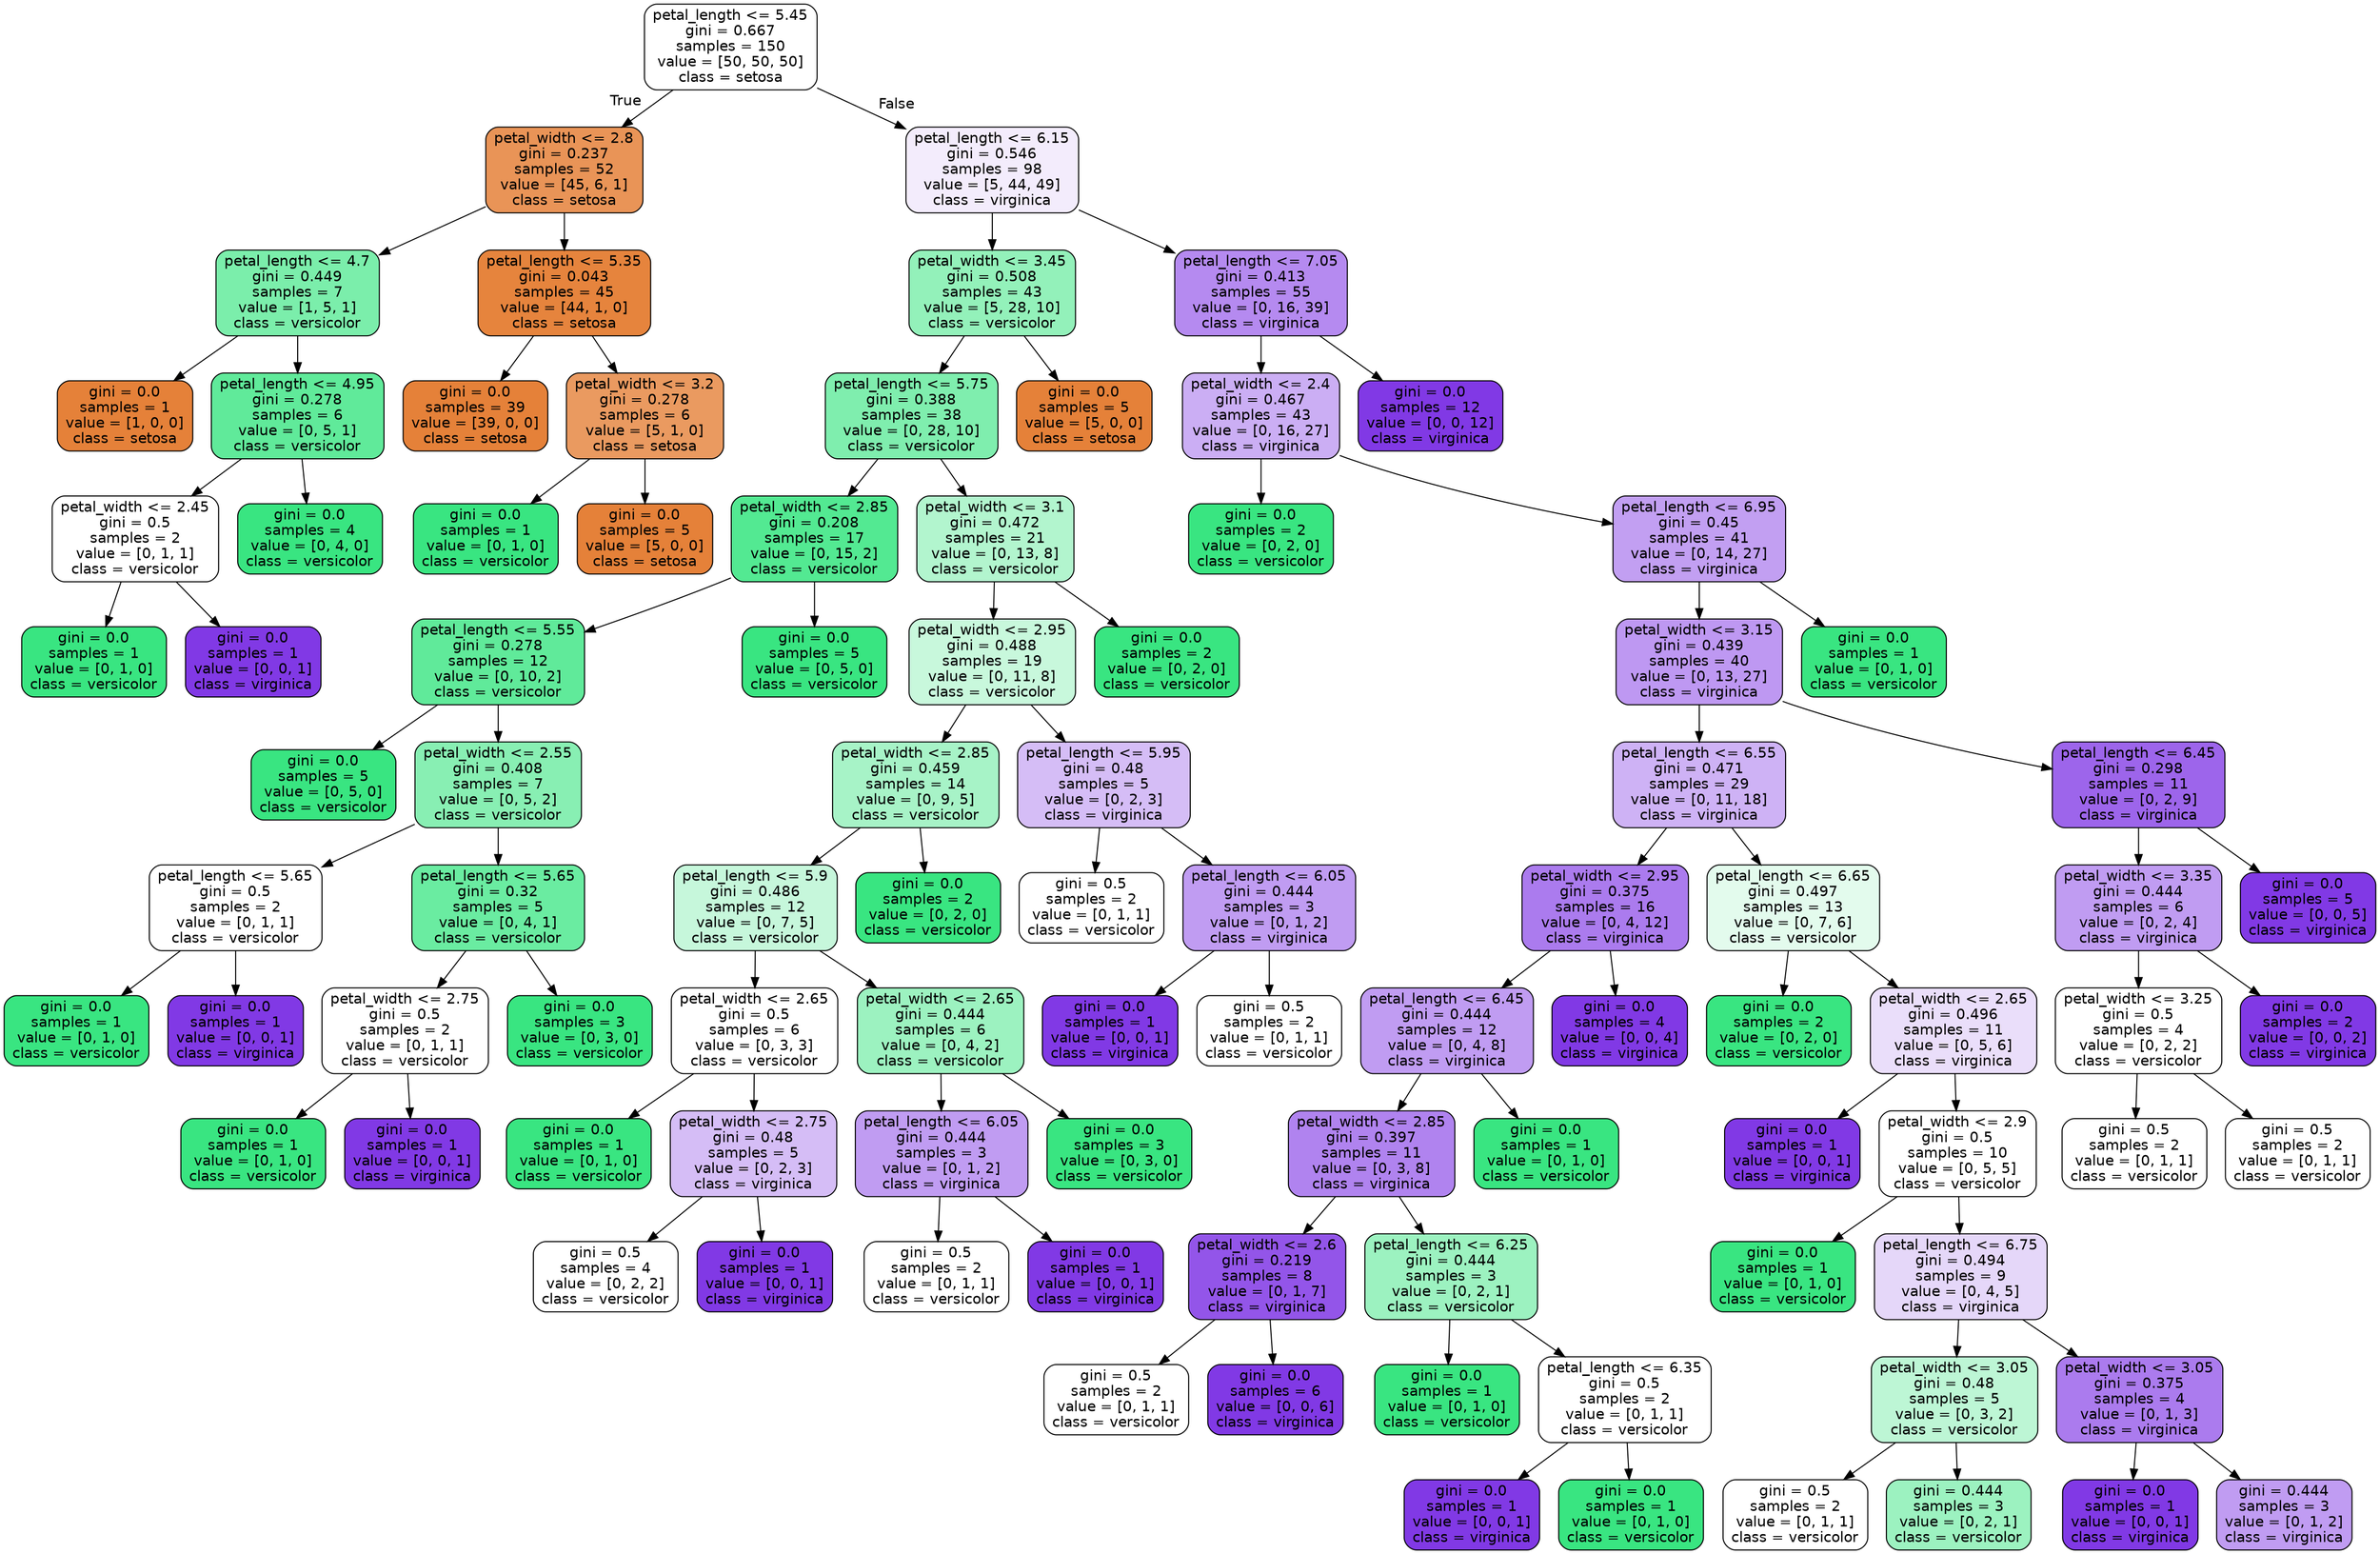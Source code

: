 digraph Tree {
node [shape=box, style="filled, rounded", color="black", fontname=helvetica] ;
edge [fontname=helvetica] ;
0 [label="petal_length <= 5.45\ngini = 0.667\nsamples = 150\nvalue = [50, 50, 50]\nclass = setosa", fillcolor="#e5813900"] ;
1 [label="petal_width <= 2.8\ngini = 0.237\nsamples = 52\nvalue = [45, 6, 1]\nclass = setosa", fillcolor="#e58139d8"] ;
0 -> 1 [labeldistance=2.5, labelangle=45, headlabel="True"] ;
2 [label="petal_length <= 4.7\ngini = 0.449\nsamples = 7\nvalue = [1, 5, 1]\nclass = versicolor", fillcolor="#39e581aa"] ;
1 -> 2 ;
3 [label="gini = 0.0\nsamples = 1\nvalue = [1, 0, 0]\nclass = setosa", fillcolor="#e58139ff"] ;
2 -> 3 ;
4 [label="petal_length <= 4.95\ngini = 0.278\nsamples = 6\nvalue = [0, 5, 1]\nclass = versicolor", fillcolor="#39e581cc"] ;
2 -> 4 ;
5 [label="petal_width <= 2.45\ngini = 0.5\nsamples = 2\nvalue = [0, 1, 1]\nclass = versicolor", fillcolor="#39e58100"] ;
4 -> 5 ;
6 [label="gini = 0.0\nsamples = 1\nvalue = [0, 1, 0]\nclass = versicolor", fillcolor="#39e581ff"] ;
5 -> 6 ;
7 [label="gini = 0.0\nsamples = 1\nvalue = [0, 0, 1]\nclass = virginica", fillcolor="#8139e5ff"] ;
5 -> 7 ;
8 [label="gini = 0.0\nsamples = 4\nvalue = [0, 4, 0]\nclass = versicolor", fillcolor="#39e581ff"] ;
4 -> 8 ;
9 [label="petal_length <= 5.35\ngini = 0.043\nsamples = 45\nvalue = [44, 1, 0]\nclass = setosa", fillcolor="#e58139f9"] ;
1 -> 9 ;
10 [label="gini = 0.0\nsamples = 39\nvalue = [39, 0, 0]\nclass = setosa", fillcolor="#e58139ff"] ;
9 -> 10 ;
11 [label="petal_width <= 3.2\ngini = 0.278\nsamples = 6\nvalue = [5, 1, 0]\nclass = setosa", fillcolor="#e58139cc"] ;
9 -> 11 ;
12 [label="gini = 0.0\nsamples = 1\nvalue = [0, 1, 0]\nclass = versicolor", fillcolor="#39e581ff"] ;
11 -> 12 ;
13 [label="gini = 0.0\nsamples = 5\nvalue = [5, 0, 0]\nclass = setosa", fillcolor="#e58139ff"] ;
11 -> 13 ;
14 [label="petal_length <= 6.15\ngini = 0.546\nsamples = 98\nvalue = [5, 44, 49]\nclass = virginica", fillcolor="#8139e518"] ;
0 -> 14 [labeldistance=2.5, labelangle=-45, headlabel="False"] ;
15 [label="petal_width <= 3.45\ngini = 0.508\nsamples = 43\nvalue = [5, 28, 10]\nclass = versicolor", fillcolor="#39e5818b"] ;
14 -> 15 ;
16 [label="petal_length <= 5.75\ngini = 0.388\nsamples = 38\nvalue = [0, 28, 10]\nclass = versicolor", fillcolor="#39e581a4"] ;
15 -> 16 ;
17 [label="petal_width <= 2.85\ngini = 0.208\nsamples = 17\nvalue = [0, 15, 2]\nclass = versicolor", fillcolor="#39e581dd"] ;
16 -> 17 ;
18 [label="petal_length <= 5.55\ngini = 0.278\nsamples = 12\nvalue = [0, 10, 2]\nclass = versicolor", fillcolor="#39e581cc"] ;
17 -> 18 ;
19 [label="gini = 0.0\nsamples = 5\nvalue = [0, 5, 0]\nclass = versicolor", fillcolor="#39e581ff"] ;
18 -> 19 ;
20 [label="petal_width <= 2.55\ngini = 0.408\nsamples = 7\nvalue = [0, 5, 2]\nclass = versicolor", fillcolor="#39e58199"] ;
18 -> 20 ;
21 [label="petal_length <= 5.65\ngini = 0.5\nsamples = 2\nvalue = [0, 1, 1]\nclass = versicolor", fillcolor="#39e58100"] ;
20 -> 21 ;
22 [label="gini = 0.0\nsamples = 1\nvalue = [0, 1, 0]\nclass = versicolor", fillcolor="#39e581ff"] ;
21 -> 22 ;
23 [label="gini = 0.0\nsamples = 1\nvalue = [0, 0, 1]\nclass = virginica", fillcolor="#8139e5ff"] ;
21 -> 23 ;
24 [label="petal_length <= 5.65\ngini = 0.32\nsamples = 5\nvalue = [0, 4, 1]\nclass = versicolor", fillcolor="#39e581bf"] ;
20 -> 24 ;
25 [label="petal_width <= 2.75\ngini = 0.5\nsamples = 2\nvalue = [0, 1, 1]\nclass = versicolor", fillcolor="#39e58100"] ;
24 -> 25 ;
26 [label="gini = 0.0\nsamples = 1\nvalue = [0, 1, 0]\nclass = versicolor", fillcolor="#39e581ff"] ;
25 -> 26 ;
27 [label="gini = 0.0\nsamples = 1\nvalue = [0, 0, 1]\nclass = virginica", fillcolor="#8139e5ff"] ;
25 -> 27 ;
28 [label="gini = 0.0\nsamples = 3\nvalue = [0, 3, 0]\nclass = versicolor", fillcolor="#39e581ff"] ;
24 -> 28 ;
29 [label="gini = 0.0\nsamples = 5\nvalue = [0, 5, 0]\nclass = versicolor", fillcolor="#39e581ff"] ;
17 -> 29 ;
30 [label="petal_width <= 3.1\ngini = 0.472\nsamples = 21\nvalue = [0, 13, 8]\nclass = versicolor", fillcolor="#39e58162"] ;
16 -> 30 ;
31 [label="petal_width <= 2.95\ngini = 0.488\nsamples = 19\nvalue = [0, 11, 8]\nclass = versicolor", fillcolor="#39e58146"] ;
30 -> 31 ;
32 [label="petal_width <= 2.85\ngini = 0.459\nsamples = 14\nvalue = [0, 9, 5]\nclass = versicolor", fillcolor="#39e58171"] ;
31 -> 32 ;
33 [label="petal_length <= 5.9\ngini = 0.486\nsamples = 12\nvalue = [0, 7, 5]\nclass = versicolor", fillcolor="#39e58149"] ;
32 -> 33 ;
34 [label="petal_width <= 2.65\ngini = 0.5\nsamples = 6\nvalue = [0, 3, 3]\nclass = versicolor", fillcolor="#39e58100"] ;
33 -> 34 ;
35 [label="gini = 0.0\nsamples = 1\nvalue = [0, 1, 0]\nclass = versicolor", fillcolor="#39e581ff"] ;
34 -> 35 ;
36 [label="petal_width <= 2.75\ngini = 0.48\nsamples = 5\nvalue = [0, 2, 3]\nclass = virginica", fillcolor="#8139e555"] ;
34 -> 36 ;
37 [label="gini = 0.5\nsamples = 4\nvalue = [0, 2, 2]\nclass = versicolor", fillcolor="#39e58100"] ;
36 -> 37 ;
38 [label="gini = 0.0\nsamples = 1\nvalue = [0, 0, 1]\nclass = virginica", fillcolor="#8139e5ff"] ;
36 -> 38 ;
39 [label="petal_width <= 2.65\ngini = 0.444\nsamples = 6\nvalue = [0, 4, 2]\nclass = versicolor", fillcolor="#39e5817f"] ;
33 -> 39 ;
40 [label="petal_length <= 6.05\ngini = 0.444\nsamples = 3\nvalue = [0, 1, 2]\nclass = virginica", fillcolor="#8139e57f"] ;
39 -> 40 ;
41 [label="gini = 0.5\nsamples = 2\nvalue = [0, 1, 1]\nclass = versicolor", fillcolor="#39e58100"] ;
40 -> 41 ;
42 [label="gini = 0.0\nsamples = 1\nvalue = [0, 0, 1]\nclass = virginica", fillcolor="#8139e5ff"] ;
40 -> 42 ;
43 [label="gini = 0.0\nsamples = 3\nvalue = [0, 3, 0]\nclass = versicolor", fillcolor="#39e581ff"] ;
39 -> 43 ;
44 [label="gini = 0.0\nsamples = 2\nvalue = [0, 2, 0]\nclass = versicolor", fillcolor="#39e581ff"] ;
32 -> 44 ;
45 [label="petal_length <= 5.95\ngini = 0.48\nsamples = 5\nvalue = [0, 2, 3]\nclass = virginica", fillcolor="#8139e555"] ;
31 -> 45 ;
46 [label="gini = 0.5\nsamples = 2\nvalue = [0, 1, 1]\nclass = versicolor", fillcolor="#39e58100"] ;
45 -> 46 ;
47 [label="petal_length <= 6.05\ngini = 0.444\nsamples = 3\nvalue = [0, 1, 2]\nclass = virginica", fillcolor="#8139e57f"] ;
45 -> 47 ;
48 [label="gini = 0.0\nsamples = 1\nvalue = [0, 0, 1]\nclass = virginica", fillcolor="#8139e5ff"] ;
47 -> 48 ;
49 [label="gini = 0.5\nsamples = 2\nvalue = [0, 1, 1]\nclass = versicolor", fillcolor="#39e58100"] ;
47 -> 49 ;
50 [label="gini = 0.0\nsamples = 2\nvalue = [0, 2, 0]\nclass = versicolor", fillcolor="#39e581ff"] ;
30 -> 50 ;
51 [label="gini = 0.0\nsamples = 5\nvalue = [5, 0, 0]\nclass = setosa", fillcolor="#e58139ff"] ;
15 -> 51 ;
52 [label="petal_length <= 7.05\ngini = 0.413\nsamples = 55\nvalue = [0, 16, 39]\nclass = virginica", fillcolor="#8139e596"] ;
14 -> 52 ;
53 [label="petal_width <= 2.4\ngini = 0.467\nsamples = 43\nvalue = [0, 16, 27]\nclass = virginica", fillcolor="#8139e568"] ;
52 -> 53 ;
54 [label="gini = 0.0\nsamples = 2\nvalue = [0, 2, 0]\nclass = versicolor", fillcolor="#39e581ff"] ;
53 -> 54 ;
55 [label="petal_length <= 6.95\ngini = 0.45\nsamples = 41\nvalue = [0, 14, 27]\nclass = virginica", fillcolor="#8139e57b"] ;
53 -> 55 ;
56 [label="petal_width <= 3.15\ngini = 0.439\nsamples = 40\nvalue = [0, 13, 27]\nclass = virginica", fillcolor="#8139e584"] ;
55 -> 56 ;
57 [label="petal_length <= 6.55\ngini = 0.471\nsamples = 29\nvalue = [0, 11, 18]\nclass = virginica", fillcolor="#8139e563"] ;
56 -> 57 ;
58 [label="petal_width <= 2.95\ngini = 0.375\nsamples = 16\nvalue = [0, 4, 12]\nclass = virginica", fillcolor="#8139e5aa"] ;
57 -> 58 ;
59 [label="petal_length <= 6.45\ngini = 0.444\nsamples = 12\nvalue = [0, 4, 8]\nclass = virginica", fillcolor="#8139e57f"] ;
58 -> 59 ;
60 [label="petal_width <= 2.85\ngini = 0.397\nsamples = 11\nvalue = [0, 3, 8]\nclass = virginica", fillcolor="#8139e59f"] ;
59 -> 60 ;
61 [label="petal_width <= 2.6\ngini = 0.219\nsamples = 8\nvalue = [0, 1, 7]\nclass = virginica", fillcolor="#8139e5db"] ;
60 -> 61 ;
62 [label="gini = 0.5\nsamples = 2\nvalue = [0, 1, 1]\nclass = versicolor", fillcolor="#39e58100"] ;
61 -> 62 ;
63 [label="gini = 0.0\nsamples = 6\nvalue = [0, 0, 6]\nclass = virginica", fillcolor="#8139e5ff"] ;
61 -> 63 ;
64 [label="petal_length <= 6.25\ngini = 0.444\nsamples = 3\nvalue = [0, 2, 1]\nclass = versicolor", fillcolor="#39e5817f"] ;
60 -> 64 ;
65 [label="gini = 0.0\nsamples = 1\nvalue = [0, 1, 0]\nclass = versicolor", fillcolor="#39e581ff"] ;
64 -> 65 ;
66 [label="petal_length <= 6.35\ngini = 0.5\nsamples = 2\nvalue = [0, 1, 1]\nclass = versicolor", fillcolor="#39e58100"] ;
64 -> 66 ;
67 [label="gini = 0.0\nsamples = 1\nvalue = [0, 0, 1]\nclass = virginica", fillcolor="#8139e5ff"] ;
66 -> 67 ;
68 [label="gini = 0.0\nsamples = 1\nvalue = [0, 1, 0]\nclass = versicolor", fillcolor="#39e581ff"] ;
66 -> 68 ;
69 [label="gini = 0.0\nsamples = 1\nvalue = [0, 1, 0]\nclass = versicolor", fillcolor="#39e581ff"] ;
59 -> 69 ;
70 [label="gini = 0.0\nsamples = 4\nvalue = [0, 0, 4]\nclass = virginica", fillcolor="#8139e5ff"] ;
58 -> 70 ;
71 [label="petal_length <= 6.65\ngini = 0.497\nsamples = 13\nvalue = [0, 7, 6]\nclass = versicolor", fillcolor="#39e58124"] ;
57 -> 71 ;
72 [label="gini = 0.0\nsamples = 2\nvalue = [0, 2, 0]\nclass = versicolor", fillcolor="#39e581ff"] ;
71 -> 72 ;
73 [label="petal_width <= 2.65\ngini = 0.496\nsamples = 11\nvalue = [0, 5, 6]\nclass = virginica", fillcolor="#8139e52a"] ;
71 -> 73 ;
74 [label="gini = 0.0\nsamples = 1\nvalue = [0, 0, 1]\nclass = virginica", fillcolor="#8139e5ff"] ;
73 -> 74 ;
75 [label="petal_width <= 2.9\ngini = 0.5\nsamples = 10\nvalue = [0, 5, 5]\nclass = versicolor", fillcolor="#39e58100"] ;
73 -> 75 ;
76 [label="gini = 0.0\nsamples = 1\nvalue = [0, 1, 0]\nclass = versicolor", fillcolor="#39e581ff"] ;
75 -> 76 ;
77 [label="petal_length <= 6.75\ngini = 0.494\nsamples = 9\nvalue = [0, 4, 5]\nclass = virginica", fillcolor="#8139e533"] ;
75 -> 77 ;
78 [label="petal_width <= 3.05\ngini = 0.48\nsamples = 5\nvalue = [0, 3, 2]\nclass = versicolor", fillcolor="#39e58155"] ;
77 -> 78 ;
79 [label="gini = 0.5\nsamples = 2\nvalue = [0, 1, 1]\nclass = versicolor", fillcolor="#39e58100"] ;
78 -> 79 ;
80 [label="gini = 0.444\nsamples = 3\nvalue = [0, 2, 1]\nclass = versicolor", fillcolor="#39e5817f"] ;
78 -> 80 ;
81 [label="petal_width <= 3.05\ngini = 0.375\nsamples = 4\nvalue = [0, 1, 3]\nclass = virginica", fillcolor="#8139e5aa"] ;
77 -> 81 ;
82 [label="gini = 0.0\nsamples = 1\nvalue = [0, 0, 1]\nclass = virginica", fillcolor="#8139e5ff"] ;
81 -> 82 ;
83 [label="gini = 0.444\nsamples = 3\nvalue = [0, 1, 2]\nclass = virginica", fillcolor="#8139e57f"] ;
81 -> 83 ;
84 [label="petal_length <= 6.45\ngini = 0.298\nsamples = 11\nvalue = [0, 2, 9]\nclass = virginica", fillcolor="#8139e5c6"] ;
56 -> 84 ;
85 [label="petal_width <= 3.35\ngini = 0.444\nsamples = 6\nvalue = [0, 2, 4]\nclass = virginica", fillcolor="#8139e57f"] ;
84 -> 85 ;
86 [label="petal_width <= 3.25\ngini = 0.5\nsamples = 4\nvalue = [0, 2, 2]\nclass = versicolor", fillcolor="#39e58100"] ;
85 -> 86 ;
87 [label="gini = 0.5\nsamples = 2\nvalue = [0, 1, 1]\nclass = versicolor", fillcolor="#39e58100"] ;
86 -> 87 ;
88 [label="gini = 0.5\nsamples = 2\nvalue = [0, 1, 1]\nclass = versicolor", fillcolor="#39e58100"] ;
86 -> 88 ;
89 [label="gini = 0.0\nsamples = 2\nvalue = [0, 0, 2]\nclass = virginica", fillcolor="#8139e5ff"] ;
85 -> 89 ;
90 [label="gini = 0.0\nsamples = 5\nvalue = [0, 0, 5]\nclass = virginica", fillcolor="#8139e5ff"] ;
84 -> 90 ;
91 [label="gini = 0.0\nsamples = 1\nvalue = [0, 1, 0]\nclass = versicolor", fillcolor="#39e581ff"] ;
55 -> 91 ;
92 [label="gini = 0.0\nsamples = 12\nvalue = [0, 0, 12]\nclass = virginica", fillcolor="#8139e5ff"] ;
52 -> 92 ;
}